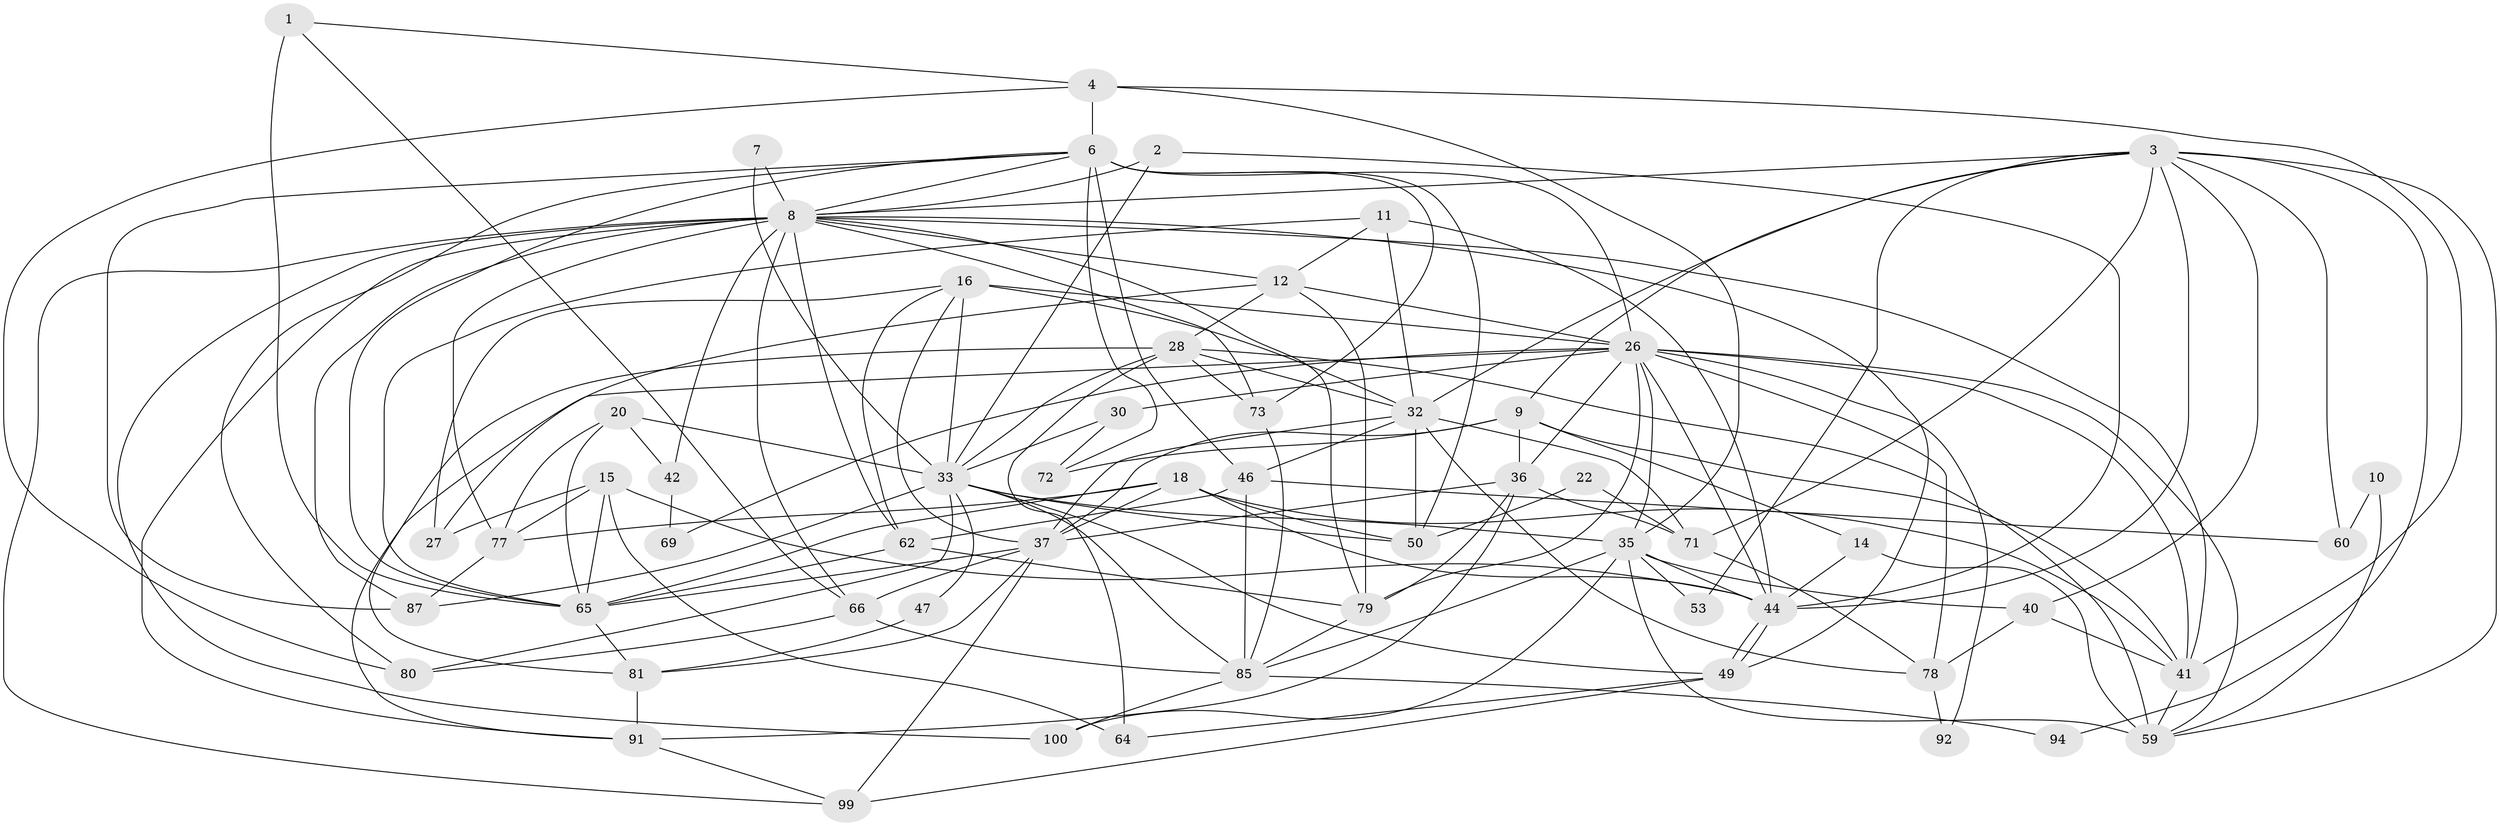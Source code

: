 // original degree distribution, {3: 0.30701754385964913, 2: 0.10526315789473684, 5: 0.15789473684210525, 10: 0.008771929824561403, 4: 0.2982456140350877, 7: 0.06140350877192982, 6: 0.06140350877192982}
// Generated by graph-tools (version 1.1) at 2025/15/03/09/25 04:15:01]
// undirected, 57 vertices, 155 edges
graph export_dot {
graph [start="1"]
  node [color=gray90,style=filled];
  1;
  2;
  3 [super="+5"];
  4 [super="+29"];
  6 [super="+19+39+104"];
  7;
  8 [super="+106+31+21+13"];
  9 [super="+17"];
  10;
  11 [super="+57"];
  12 [super="+43"];
  14;
  15 [super="+23"];
  16 [super="+95+38"];
  18 [super="+34"];
  20;
  22;
  26 [super="+52+76+68"];
  27;
  28 [super="+86+102"];
  30;
  32 [super="+98+56"];
  33 [super="+105+61"];
  35 [super="+113"];
  36 [super="+109+70"];
  37 [super="+45+74"];
  40;
  41 [super="+67"];
  42;
  44 [super="+48+54"];
  46 [super="+90+83"];
  47;
  49;
  50 [super="+55"];
  53;
  59 [super="+82"];
  60;
  62;
  64;
  65 [super="+75+101"];
  66;
  69;
  71 [super="+110"];
  72;
  73;
  77;
  78;
  79;
  80 [super="+88"];
  81 [super="+89"];
  85 [super="+93"];
  87;
  91;
  92;
  94;
  99 [super="+107"];
  100 [super="+108"];
  1 -- 66;
  1 -- 4;
  1 -- 65;
  2 -- 44;
  2 -- 8;
  2 -- 33;
  3 -- 40;
  3 -- 32 [weight=2];
  3 -- 8;
  3 -- 44;
  3 -- 53;
  3 -- 59;
  3 -- 60;
  3 -- 94;
  3 -- 9;
  3 -- 71;
  4 -- 41;
  4 -- 80;
  4 -- 35;
  4 -- 6 [weight=2];
  6 -- 50;
  6 -- 72;
  6 -- 46;
  6 -- 73;
  6 -- 26 [weight=2];
  6 -- 87;
  6 -- 65;
  6 -- 8;
  6 -- 80;
  7 -- 8;
  7 -- 33;
  8 -- 91;
  8 -- 77;
  8 -- 62 [weight=2];
  8 -- 66;
  8 -- 100;
  8 -- 87;
  8 -- 73;
  8 -- 99;
  8 -- 49;
  8 -- 41;
  8 -- 42;
  8 -- 12;
  8 -- 79;
  9 -- 14;
  9 -- 72;
  9 -- 36;
  9 -- 37;
  9 -- 41;
  10 -- 59;
  10 -- 60;
  11 -- 12;
  11 -- 65;
  11 -- 44;
  11 -- 32 [weight=2];
  12 -- 26;
  12 -- 27;
  12 -- 79;
  12 -- 28;
  14 -- 44;
  14 -- 59;
  15 -- 27;
  15 -- 64;
  15 -- 77;
  15 -- 44;
  15 -- 65;
  16 -- 26;
  16 -- 62;
  16 -- 33;
  16 -- 37;
  16 -- 32 [weight=2];
  16 -- 27;
  18 -- 41;
  18 -- 65;
  18 -- 77;
  18 -- 50;
  18 -- 37;
  18 -- 44;
  20 -- 77;
  20 -- 65;
  20 -- 42;
  20 -- 33;
  22 -- 71 [weight=2];
  22 -- 50;
  26 -- 41;
  26 -- 35;
  26 -- 69;
  26 -- 78;
  26 -- 91;
  26 -- 30;
  26 -- 36;
  26 -- 59;
  26 -- 44;
  26 -- 79;
  26 -- 92;
  28 -- 32;
  28 -- 64 [weight=2];
  28 -- 81;
  28 -- 73;
  28 -- 33;
  28 -- 59 [weight=2];
  30 -- 33;
  30 -- 72;
  32 -- 78;
  32 -- 50 [weight=2];
  32 -- 46;
  32 -- 37;
  32 -- 71;
  33 -- 47;
  33 -- 87;
  33 -- 49;
  33 -- 35;
  33 -- 50;
  33 -- 85;
  33 -- 80;
  35 -- 40;
  35 -- 53;
  35 -- 85;
  35 -- 44;
  35 -- 59;
  35 -- 100;
  36 -- 79 [weight=2];
  36 -- 71;
  36 -- 91;
  36 -- 37;
  37 -- 66;
  37 -- 65;
  37 -- 81;
  37 -- 99;
  40 -- 78;
  40 -- 41;
  41 -- 59;
  42 -- 69;
  44 -- 49;
  44 -- 49;
  46 -- 85;
  46 -- 62;
  46 -- 60;
  47 -- 81;
  49 -- 64;
  49 -- 99;
  62 -- 79;
  62 -- 65;
  65 -- 81;
  66 -- 85;
  66 -- 80;
  71 -- 78;
  73 -- 85;
  77 -- 87;
  78 -- 92;
  79 -- 85;
  81 -- 91;
  85 -- 100;
  85 -- 94;
  91 -- 99;
}
